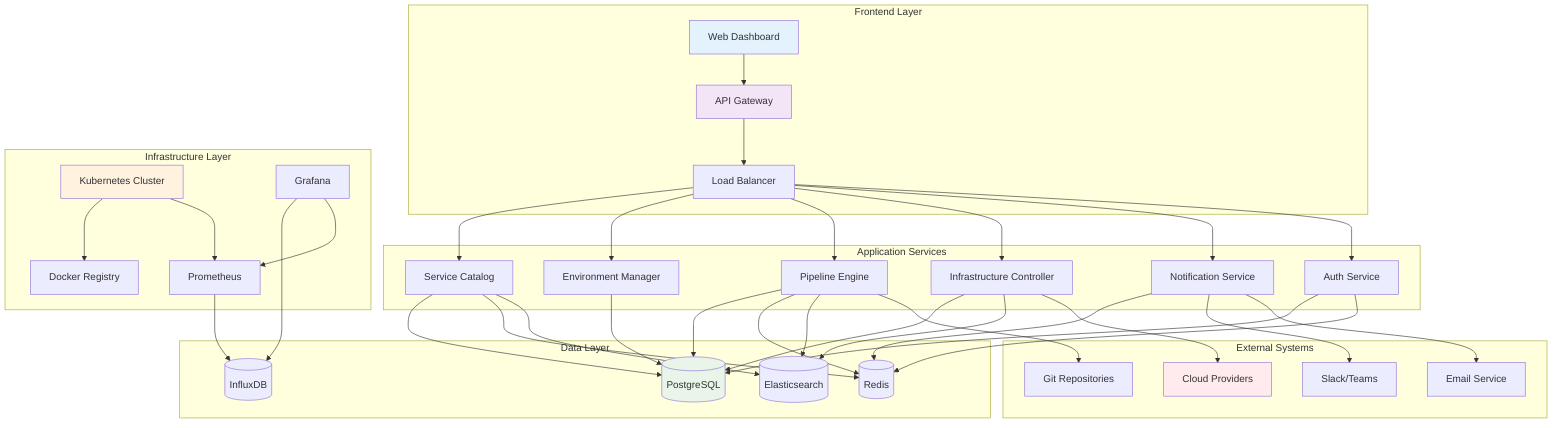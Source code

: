 graph TB
    subgraph "Frontend Layer"
        UI[Web Dashboard]
        API_GW[API Gateway]
        LB[Load Balancer]
    end
    
    subgraph "Application Services"
        SC[Service Catalog]
        EM[Environment Manager]
        PE[Pipeline Engine]
        IC[Infrastructure Controller]
        NS[Notification Service]
        AS[Auth Service]
    end
    
    subgraph "Data Layer"
        PG[(PostgreSQL)]
        RD[(Redis)]
        ES[(Elasticsearch)]
        IF[(InfluxDB)]
    end
    
    subgraph "Infrastructure Layer"
        K8S[Kubernetes Cluster]
        DR[Docker Registry]
        PROM[Prometheus]
        GRAF[Grafana]
    end
    
    subgraph "External Systems"
        GIT[Git Repositories]
        CLOUD[Cloud Providers]
        SLACK[Slack/Teams]
        EMAIL[Email Service]
    end
    
    UI --> API_GW
    API_GW --> LB
    LB --> SC
    LB --> EM
    LB --> PE
    LB --> IC
    LB --> NS
    LB --> AS
    
    SC --> PG
    SC --> RD
    EM --> PG
    PE --> PG
    PE --> RD
    IC --> PG
    NS --> RD
    AS --> PG
    AS --> RD
    
    SC --> ES
    PE --> ES
    IC --> ES
    
    PROM --> IF
    GRAF --> IF
    GRAF --> PROM
    
    PE --> GIT
    IC --> CLOUD
    NS --> SLACK
    NS --> EMAIL
    
    K8S --> DR
    K8S --> PROM
    
    style UI fill:#e3f2fd
    style API_GW fill:#f3e5f5
    style PG fill:#e8f5e8
    style K8S fill:#fff3e0
    style CLOUD fill:#ffebee